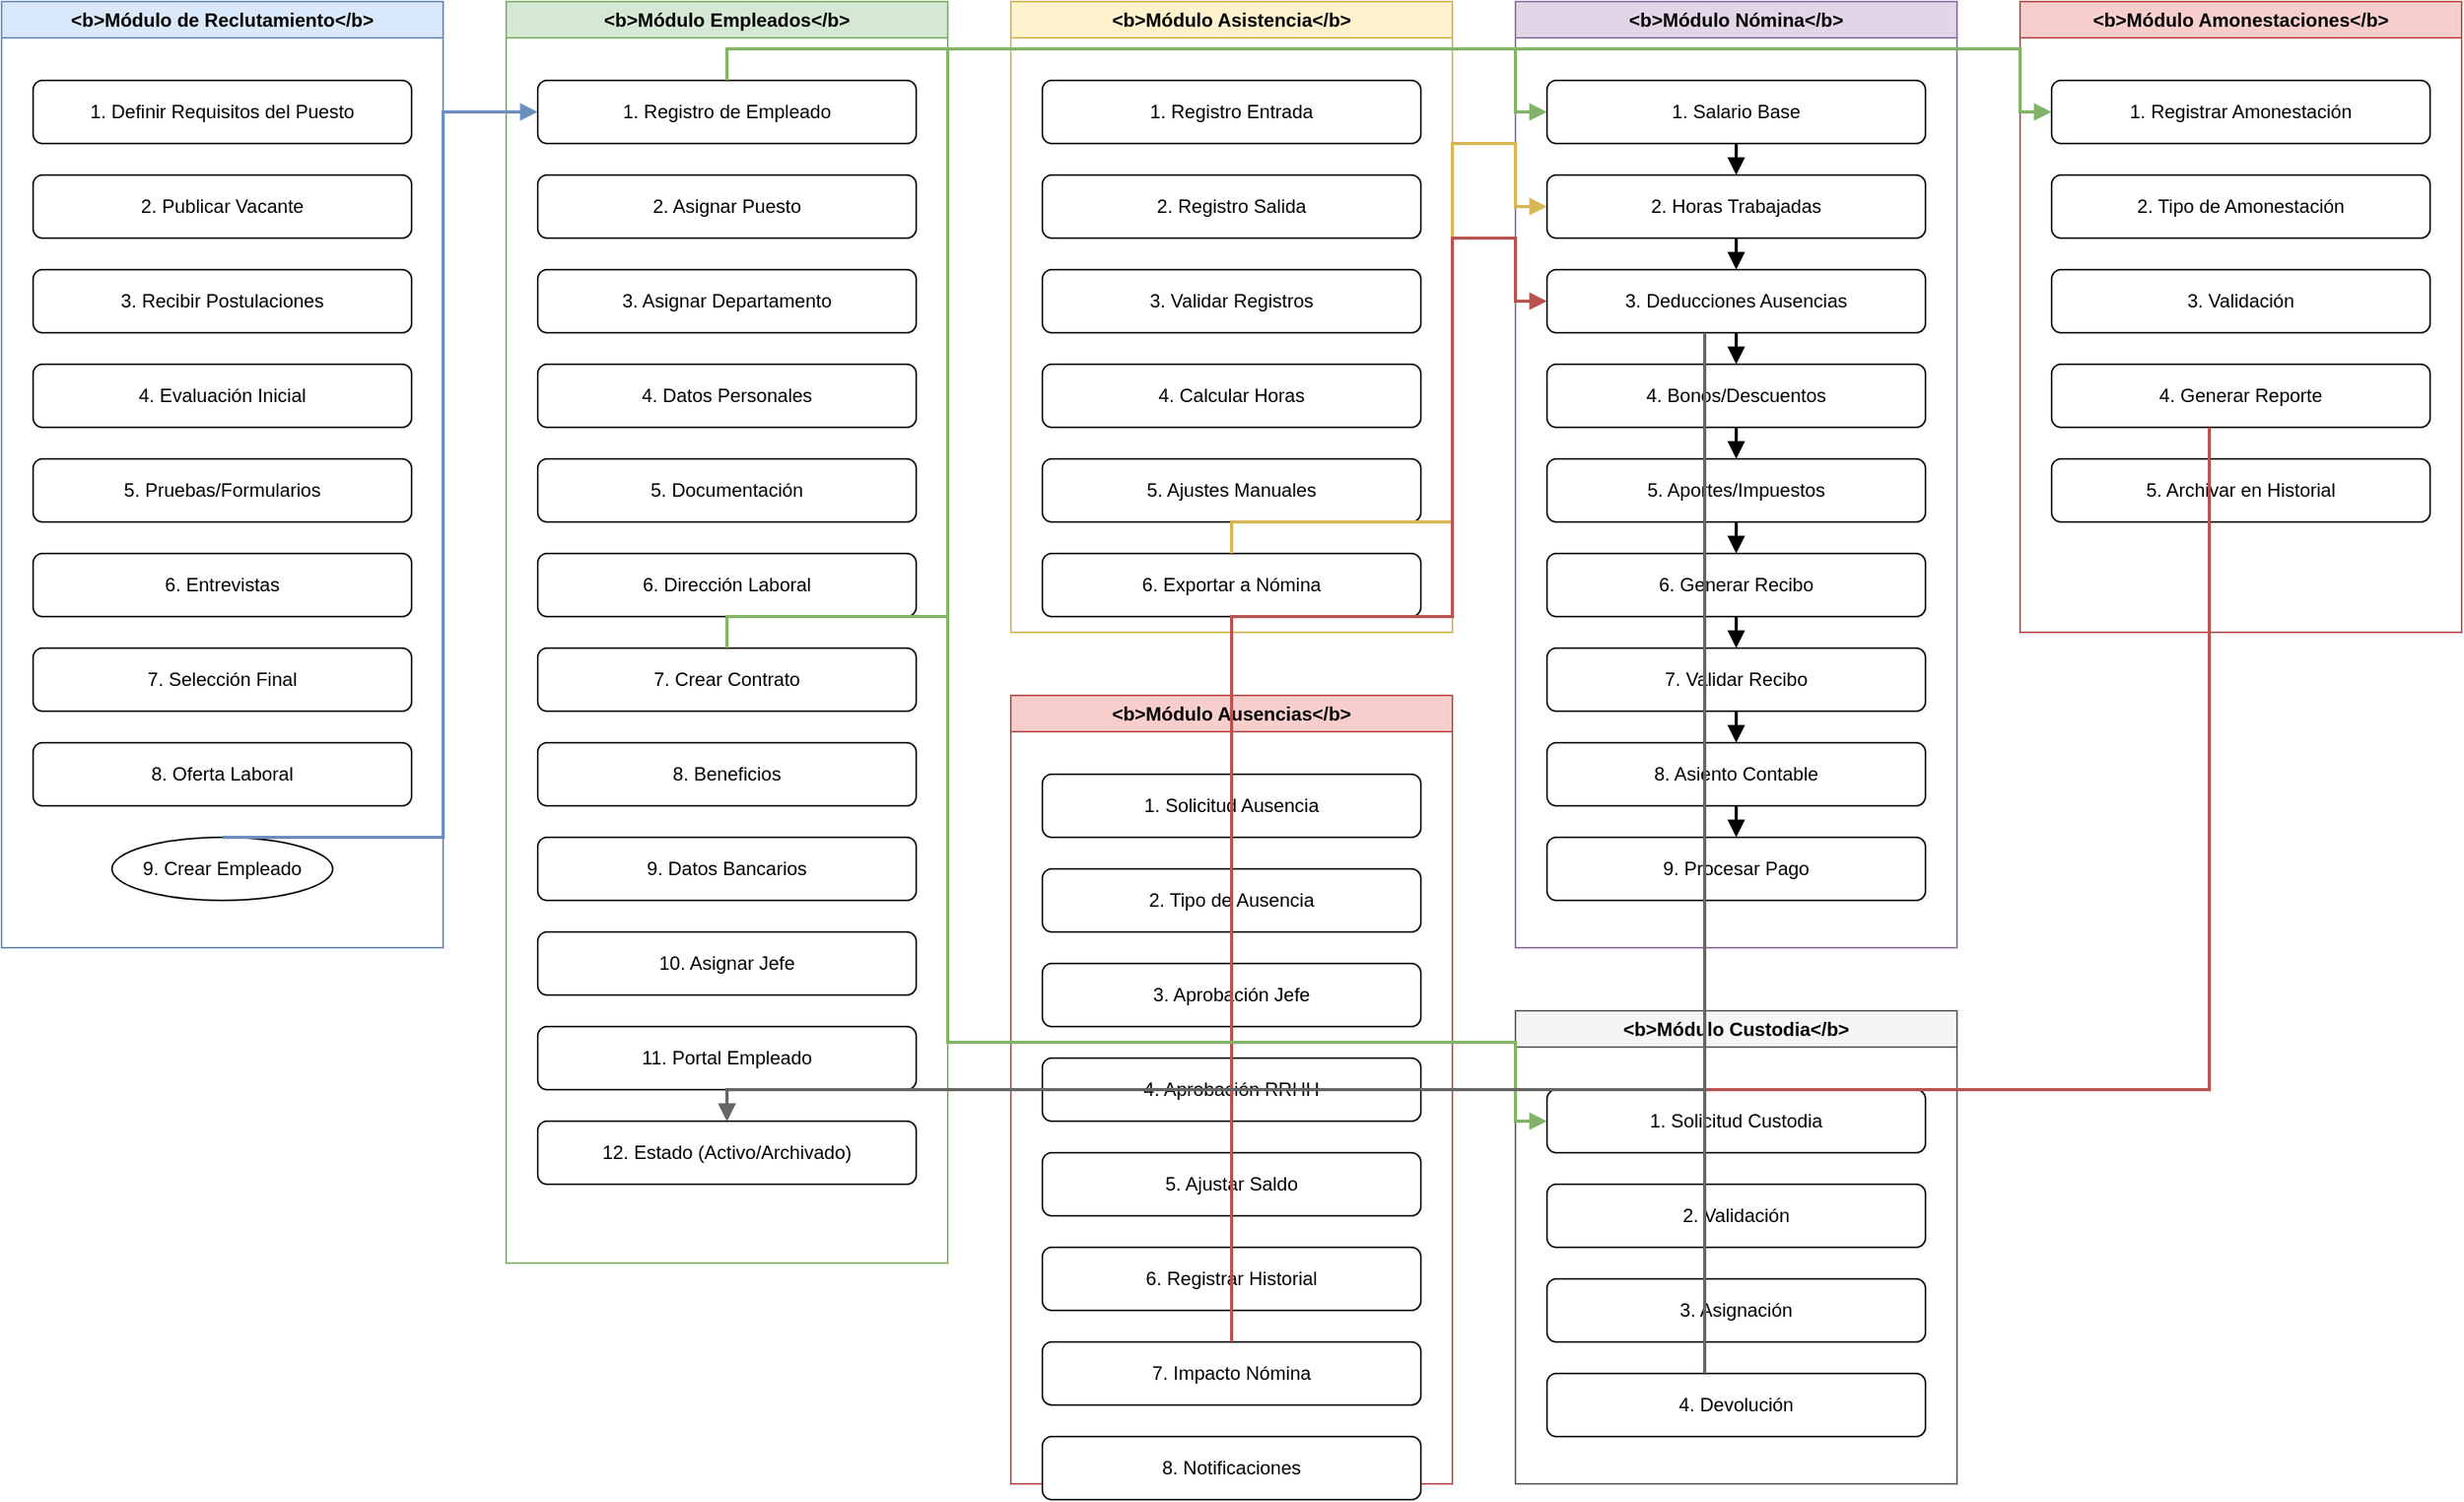 <?xml version="1.0" encoding="UTF-8"?>
<mxfile>
  <diagram name="RRHH_Odoo_Flujo_Optimizado" id="X3b9cJ5aVg2Kd97cH52v">
    <mxGraphModel dx="1660" dy="970" grid="1" gridSize="10" guides="1" tooltips="1" connect="1" arrows="1" fold="1" page="1" pageScale="1" pageWidth="1169" pageHeight="827" math="0" shadow="0">
      <root>
        <mxCell id="0" />
        <mxCell id="1" parent="0" />
        
        <!-- ==================== -->
        <!-- 🟦 MÓDULO RECLUTAMIENTO -->
        <!-- ==================== -->
        <mxCell id="reclutamiento" value="&lt;b&gt;Módulo de Reclutamiento&lt;/b&gt;" style="swimlane;whiteSpace=wrap;fillColor=#dae8fc;strokeColor=#6c8ebf;" vertex="1" parent="1">
          <mxGeometry x="40" y="40" width="280" height="600" as="geometry" />
        </mxCell>

        <!-- Procesos de Reclutamiento (vertical) -->
        <mxCell id="definir_requisitos" value="1. Definir Requisitos del Puesto" style="rounded=1;whiteSpace=wrap;" vertex="1" parent="reclutamiento">
          <mxGeometry x="20" y="50" width="240" height="40" as="geometry"/>
        </mxCell>

        <mxCell id="publicar_vacante" value="2. Publicar Vacante" style="rounded=1;whiteSpace=wrap;" vertex="1" parent="reclutamiento">
          <mxGeometry x="20" y="110" width="240" height="40" as="geometry"/>
        </mxCell>

        <mxCell id="recibir_postulaciones" value="3. Recibir Postulaciones" style="rounded=1;whiteSpace=wrap;" vertex="1" parent="reclutamiento">
          <mxGeometry x="20" y="170" width="240" height="40" as="geometry"/>
        </mxCell>

        <mxCell id="evaluar_candidatos" value="4. Evaluación Inicial" style="rounded=1;whiteSpace=wrap;" vertex="1" parent="reclutamiento">
          <mxGeometry x="20" y="230" width="240" height="40" as="geometry"/>
        </mxCell>

        <mxCell id="test_formulario" value="5. Pruebas/Formularios" style="rounded=1;whiteSpace=wrap;" vertex="1" parent="reclutamiento">
          <mxGeometry x="20" y="290" width="240" height="40" as="geometry"/>
        </mxCell>

        <mxCell id="entrevistas" value="6. Entrevistas" style="rounded=1;whiteSpace=wrap;" vertex="1" parent="reclutamiento">
          <mxGeometry x="20" y="350" width="240" height="40" as="geometry"/>
        </mxCell>

        <mxCell id="seleccion" value="7. Selección Final" style="rounded=1;whiteSpace=wrap;" vertex="1" parent="reclutamiento">
          <mxGeometry x="20" y="410" width="240" height="40" as="geometry"/>
        </mxCell>

        <mxCell id="oferta_laboral" value="8. Oferta Laboral" style="rounded=1;whiteSpace=wrap;" vertex="1" parent="reclutamiento">
          <mxGeometry x="20" y="470" width="240" height="40" as="geometry"/>
        </mxCell>

        <mxCell id="crear_empleado" value="9. Crear Empleado" style="ellipse;whiteSpace=wrap;" vertex="1" parent="reclutamiento">
          <mxGeometry x="70" y="530" width="140" height="40" as="geometry"/>
        </mxCell>

        <!-- ==================== -->
        <!-- 🟩 MÓDULO EMPLEADOS -->
        <!-- ==================== -->
        <mxCell id="empleados" value="&lt;b&gt;Módulo Empleados&lt;/b&gt;" style="swimlane;whiteSpace=wrap;fillColor=#d5e8d4;strokeColor=#82b366;" vertex="1" parent="1">
          <mxGeometry x="360" y="40" width="280" height="800" as="geometry" />
        </mxCell>

        <!-- Procesos de Empleados (vertical) -->
        <mxCell id="registro_empleado" value="1. Registro de Empleado" style="rounded=1;whiteSpace=wrap;" vertex="1" parent="empleados">
          <mxGeometry x="20" y="50" width="240" height="40" as="geometry"/>
        </mxCell>

        <mxCell id="asignacion_puesto" value="2. Asignar Puesto" style="rounded=1;whiteSpace=wrap;" vertex="1" parent="empleados">
          <mxGeometry x="20" y="110" width="240" height="40" as="geometry"/>
        </mxCell>

        <mxCell id="asignacion_departamento" value="3. Asignar Departamento" style="rounded=1;whiteSpace=wrap;" vertex="1" parent="empleados">
          <mxGeometry x="20" y="170" width="240" height="40" as="geometry"/>
        </mxCell>

        <mxCell id="carga_datos_personales" value="4. Datos Personales" style="rounded=1;whiteSpace=wrap;" vertex="1" parent="empleados">
          <mxGeometry x="20" y="230" width="240" height="40" as="geometry"/>
        </mxCell>

        <mxCell id="carga_documentacion" value="5. Documentación" style="rounded=1;whiteSpace=wrap;" vertex="1" parent="empleados">
          <mxGeometry x="20" y="290" width="240" height="40" as="geometry"/>
        </mxCell>

        <mxCell id="asignacion_direccion" value="6. Dirección Laboral" style="rounded=1;whiteSpace=wrap;" vertex="1" parent="empleados">
          <mxGeometry x="20" y="350" width="240" height="40" as="geometry"/>
        </mxCell>

        <mxCell id="creacion_contrato" value="7. Crear Contrato" style="rounded=1;whiteSpace=wrap;" vertex="1" parent="empleados">
          <mxGeometry x="20" y="410" width="240" height="40" as="geometry"/>
        </mxCell>

        <mxCell id="gestion_beneficios" value="8. Beneficios" style="rounded=1;whiteSpace=wrap;" vertex="1" parent="empleados">
          <mxGeometry x="20" y="470" width="240" height="40" as="geometry"/>
        </mxCell>

        <mxCell id="actualizacion_periodica" value="9. Datos Bancarios" style="rounded=1;whiteSpace=wrap;" vertex="1" parent="empleados">
          <mxGeometry x="20" y="530" width="240" height="40" as="geometry"/>
        </mxCell>

        <mxCell id="asignacion_responsable" value="10. Asignar Jefe" style="rounded=1;whiteSpace=wrap;" vertex="1" parent="empleados">
          <mxGeometry x="20" y="590" width="240" height="40" as="geometry"/>
        </mxCell>

        <mxCell id="activacion_portal" value="11. Portal Empleado" style="rounded=1;whiteSpace=wrap;" vertex="1" parent="empleados">
          <mxGeometry x="20" y="650" width="240" height="40" as="geometry"/>
        </mxCell>

        <mxCell id="control_cambio_estado" value="12. Estado (Activo/Archivado)" style="rounded=1;whiteSpace=wrap;" vertex="1" parent="empleados">
          <mxGeometry x="20" y="710" width="240" height="40" as="geometry"/>
        </mxCell>

        <!-- ==================== -->
        <!-- 🟨 MÓDULO ASISTENCIA -->
        <!-- ==================== -->
        <mxCell id="asistencia" value="&lt;b&gt;Módulo Asistencia&lt;/b&gt;" style="swimlane;whiteSpace=wrap;fillColor=#fff2cc;strokeColor=#d6b656;" vertex="1" parent="1">
          <mxGeometry x="680" y="40" width="280" height="400" as="geometry" />
        </mxCell>

        <!-- Procesos de Asistencia (vertical) -->
        <mxCell id="registro_entrada" value="1. Registro Entrada" style="rounded=1;whiteSpace=wrap;" vertex="1" parent="asistencia">
          <mxGeometry x="20" y="50" width="240" height="40" as="geometry"/>
        </mxCell>

        <mxCell id="registro_salida" value="2. Registro Salida" style="rounded=1;whiteSpace=wrap;" vertex="1" parent="asistencia">
          <mxGeometry x="20" y="110" width="240" height="40" as="geometry"/>
        </mxCell>

        <mxCell id="validacion_asistencia" value="3. Validar Registros" style="rounded=1;whiteSpace=wrap;" vertex="1" parent="asistencia">
          <mxGeometry x="20" y="170" width="240" height="40" as="geometry"/>
        </mxCell>

        <mxCell id="calculo_horas_trabajadas" value="4. Calcular Horas" style="rounded=1;whiteSpace=wrap;" vertex="1" parent="asistencia">
          <mxGeometry x="20" y="230" width="240" height="40" as="geometry"/>
        </mxCell>

        <mxCell id="ajuste_manual" value="5. Ajustes Manuales" style="rounded=1;whiteSpace=wrap;" vertex="1" parent="asistencia">
          <mxGeometry x="20" y="290" width="240" height="40" as="geometry"/>
        </mxCell>

        <mxCell id="exportacion_nomina" value="6. Exportar a Nómina" style="rounded=1;whiteSpace=wrap;" vertex="1" parent="asistencia">
          <mxGeometry x="20" y="350" width="240" height="40" as="geometry"/>
        </mxCell>

        <!-- ==================== -->
        <!-- 🟥 MÓDULO AUSENCIAS -->
        <!-- ==================== -->
        <mxCell id="ausencias" value="&lt;b&gt;Módulo Ausencias&lt;/b&gt;" style="swimlane;whiteSpace=wrap;fillColor=#f8cecc;strokeColor=#b85450;" vertex="1" parent="1">
          <mxGeometry x="680" y="480" width="280" height="500" as="geometry" />
        </mxCell>

        <!-- Procesos de Ausencias (vertical) -->
        <mxCell id="creacion_solicitud" value="1. Solicitud Ausencia" style="rounded=1;whiteSpace=wrap;" vertex="1" parent="ausencias">
          <mxGeometry x="20" y="50" width="240" height="40" as="geometry"/>
        </mxCell>

        <mxCell id="seleccion_tipo_ausencia" value="2. Tipo de Ausencia" style="rounded=1;whiteSpace=wrap;" vertex="1" parent="ausencias">
          <mxGeometry x="20" y="110" width="240" height="40" as="geometry"/>
        </mxCell>

        <mxCell id="validacion_responsable" value="3. Aprobación Jefe" style="rounded=1;whiteSpace=wrap;" vertex="1" parent="ausencias">
          <mxGeometry x="20" y="170" width="240" height="40" as="geometry"/>
        </mxCell>

        <mxCell id="validacion_rrhh" value="4. Aprobación RRHH" style="rounded=1;whiteSpace=wrap;" vertex="1" parent="ausencias">
          <mxGeometry x="20" y="230" width="240" height="40" as="geometry"/>
        </mxCell>

        <mxCell id="ajuste_saldo" value="5. Ajustar Saldo" style="rounded=1;whiteSpace=wrap;" vertex="1" parent="ausencias">
          <mxGeometry x="20" y="290" width="240" height="40" as="geometry"/>
        </mxCell>

        <mxCell id="registro_historial" value="6. Registrar Historial" style="rounded=1;whiteSpace=wrap;" vertex="1" parent="ausencias">
          <mxGeometry x="20" y="350" width="240" height="40" as="geometry"/>
        </mxCell>

        <mxCell id="enlace_nomina" value="7. Impacto Nómina" style="rounded=1;whiteSpace=wrap;" vertex="1" parent="ausencias">
          <mxGeometry x="20" y="410" width="240" height="40" as="geometry"/>
        </mxCell>

        <mxCell id="notificaciones" value="8. Notificaciones" style="rounded=1;whiteSpace=wrap;" vertex="1" parent="ausencias">
          <mxGeometry x="20" y="470" width="240" height="40" as="geometry"/>
        </mxCell>

        <!-- ==================== -->
        <!-- 🟪 MÓDULO NÓMINA -->
        <!-- ==================== -->
        <mxCell id="nomina" value="&lt;b&gt;Módulo Nómina&lt;/b&gt;" style="swimlane;whiteSpace=wrap;fillColor=#e1d5e7;strokeColor=#9673a6;" vertex="1" parent="1">
          <mxGeometry x="1000" y="40" width="280" height="600" as="geometry" />
        </mxCell>

        <!-- Procesos de Nómina (vertical) -->
        <mxCell id="calculo_salario_base" value="1. Salario Base" style="rounded=1;whiteSpace=wrap;" vertex="1" parent="nomina">
          <mxGeometry x="20" y="50" width="240" height="40" as="geometry"/>
        </mxCell>

        <mxCell id="inclusion_horas_trabajadas" value="2. Horas Trabajadas" style="rounded=1;whiteSpace=wrap;" vertex="1" parent="nomina">
          <mxGeometry x="20" y="110" width="240" height="40" as="geometry"/>
        </mxCell>

        <mxCell id="inclusion_ausencias" value="3. Deducciones Ausencias" style="rounded=1;whiteSpace=wrap;" vertex="1" parent="nomina">
          <mxGeometry x="20" y="170" width="240" height="40" as="geometry"/>
        </mxCell>

        <mxCell id="inclusion_inputs_adicionales" value="4. Bonos/Descuentos" style="rounded=1;whiteSpace=wrap;" vertex="1" parent="nomina">
          <mxGeometry x="20" y="230" width="240" height="40" as="geometry"/>
        </mxCell>

        <mxCell id="calculo_aportes_impuestos" value="5. Aportes/Impuestos" style="rounded=1;whiteSpace=wrap;" vertex="1" parent="nomina">
          <mxGeometry x="20" y="290" width="240" height="40" as="geometry"/>
        </mxCell>

        <mxCell id="generacion_recibo_nomina" value="6. Generar Recibo" style="rounded=1;whiteSpace=wrap;" vertex="1" parent="nomina">
          <mxGeometry x="20" y="350" width="240" height="40" as="geometry"/>
        </mxCell>

        <mxCell id="validacion_recibo" value="7. Validar Recibo" style="rounded=1;whiteSpace=wrap;" vertex="1" parent="nomina">
          <mxGeometry x="20" y="410" width="240" height="40" as="geometry"/>
        </mxCell>

        <mxCell id="generacion_asiento_contable" value="8. Asiento Contable" style="rounded=1;whiteSpace=wrap;" vertex="1" parent="nomina">
          <mxGeometry x="20" y="470" width="240" height="40" as="geometry"/>
        </mxCell>

        <mxCell id="proceso_pago" value="9. Procesar Pago" style="rounded=1;whiteSpace=wrap;" vertex="1" parent="nomina">
          <mxGeometry x="20" y="530" width="240" height="40" as="geometry"/>
        </mxCell>

        <!-- ==================== -->
        <!-- 🟫 MÓDULO CUSTODIA -->
        <!-- ==================== -->
        <mxCell id="custodia" value="&lt;b&gt;Módulo Custodia&lt;/b&gt;" style="swimlane;whiteSpace=wrap;fillColor=#f5f5f5;strokeColor=#666666;" vertex="1" parent="1">
          <mxGeometry x="1000" y="680" width="280" height="300" as="geometry" />
        </mxCell>

        <!-- Procesos de Custodia (vertical) -->
        <mxCell id="registro_solicitud_custodia" value="1. Solicitud Custodia" style="rounded=1;whiteSpace=wrap;" vertex="1" parent="custodia">
          <mxGeometry x="20" y="50" width="240" height="40" as="geometry"/>
        </mxCell>

        <mxCell id="validacion_custodia" value="2. Validación" style="rounded=1;whiteSpace=wrap;" vertex="1" parent="custodia">
          <mxGeometry x="20" y="110" width="240" height="40" as="geometry"/>
        </mxCell>

        <mxCell id="asignacion_propiedad" value="3. Asignación" style="rounded=1;whiteSpace=wrap;" vertex="1" parent="custodia">
          <mxGeometry x="20" y="170" width="240" height="40" as="geometry"/>
        </mxCell>

        <mxCell id="registro_devolucion" value="4. Devolución" style="rounded=1;whiteSpace=wrap;" vertex="1" parent="custodia">
          <mxGeometry x="20" y="230" width="240" height="40" as="geometry"/>
        </mxCell>

        <!-- ==================== -->
        <!-- 🟥 MÓDULO AMONESTACIONES -->
        <!-- ==================== -->
        <mxCell id="amonestaciones" value="&lt;b&gt;Módulo Amonestaciones&lt;/b&gt;" style="swimlane;whiteSpace=wrap;fillColor=#f8cecc;strokeColor=#b85450;" vertex="1" parent="1">
          <mxGeometry x="1320" y="40" width="280" height="400" as="geometry" />
        </mxCell>

        <!-- Procesos de Amonestaciones (vertical) -->
        <mxCell id="registro_amonestacion" value="1. Registrar Amonestación" style="rounded=1;whiteSpace=wrap;" vertex="1" parent="amonestaciones">
          <mxGeometry x="20" y="50" width="240" height="40" as="geometry"/>
        </mxCell>

        <mxCell id="definicion_tipo_amonestacion" value="2. Tipo de Amonestación" style="rounded=1;whiteSpace=wrap;" vertex="1" parent="amonestaciones">
          <mxGeometry x="20" y="110" width="240" height="40" as="geometry"/>
        </mxCell>

        <mxCell id="validacion_amonestacion" value="3. Validación" style="rounded=1;whiteSpace=wrap;" vertex="1" parent="amonestaciones">
          <mxGeometry x="20" y="170" width="240" height="40" as="geometry"/>
        </mxCell>

        <mxCell id="generacion_reporte_pdf" value="4. Generar Reporte" style="rounded=1;whiteSpace=wrap;" vertex="1" parent="amonestaciones">
          <mxGeometry x="20" y="230" width="240" height="40" as="geometry"/>
        </mxCell>

        <mxCell id="archivo_historial_empleado" value="5. Archivar en Historial" style="rounded=1;whiteSpace=wrap;" vertex="1" parent="amonestaciones">
          <mxGeometry x="20" y="290" width="240" height="40" as="geometry"/>
        </mxCell>

        <!-- ==================== -->
        <!-- 🔗 CONEXIONES PRINCIPALES -->
        <!-- ==================== -->
        
        <!-- Reclutamiento → Empleados -->
        <mxCell id="con_reclutamiento_empleados" style="edgeStyle=orthogonalEdgeStyle;rounded=0;endArrow=block;html=1;strokeColor=#6c8ebf;strokeWidth=2;" edge="1" parent="1" source="crear_empleado" target="registro_empleado">
          <mxGeometry relative="1" as="geometry">
            <mxPoint x="360" y="570" as="sourcePoint"/>
            <mxPoint x="360" y="70" as="targetPoint"/>
            <Array as="points">
              <mxPoint x="320" y="570"/>
            </Array>
          </mxGeometry>
        </mxCell>

        <!-- Empleados → Nómina -->
        <mxCell id="con_empleados_nomina_contrato" style="edgeStyle=orthogonalEdgeStyle;rounded=0;endArrow=block;html=1;strokeColor=#82b366;strokeWidth=2;" edge="1" parent="1" source="creacion_contrato" target="calculo_salario_base">
          <mxGeometry relative="1" as="geometry">
            <Array as="points">
              <mxPoint x="640" y="430"/>
              <mxPoint x="640" y="70"/>
              <mxPoint x="1000" y="70"/>
            </Array>
          </mxGeometry>
        </mxCell>

        <!-- Asistencia → Nómina -->
        <mxCell id="con_asistencia_nomina_horas" style="edgeStyle=orthogonalEdgeStyle;rounded=0;endArrow=block;html=1;strokeColor=#d6b656;strokeWidth=2;" edge="1" parent="1" source="exportacion_nomina" target="inclusion_horas_trabajadas">
          <mxGeometry relative="1" as="geometry">
            <Array as="points">
              <mxPoint x="960" y="370"/>
              <mxPoint x="960" y="130"/>
              <mxPoint x="1000" y="130"/>
            </Array>
          </mxGeometry>
        </mxCell>

        <!-- Ausencias → Nómina -->
        <mxCell id="con_ausencias_nomina_dias" style="edgeStyle=orthogonalEdgeStyle;rounded=0;endArrow=block;html=1;strokeColor=#b85450;strokeWidth=2;" edge="1" parent="1" source="enlace_nomina" target="inclusion_ausencias">
          <mxGeometry relative="1" as="geometry">
            <Array as="points">
              <mxPoint x="960" y="430"/>
              <mxPoint x="960" y="190"/>
              <mxPoint x="1000" y="190"/>
            </Array>
          </mxGeometry>
        </mxCell>

        <!-- Empleados → Amonestaciones -->
        <mxCell id="con_empleado_amonestaciones" style="edgeStyle=orthogonalEdgeStyle;rounded=0;endArrow=block;html=1;strokeColor=#82b366;strokeWidth=2;" edge="1" parent="1" source="registro_empleado" target="registro_amonestacion">
          <mxGeometry relative="1" as="geometry">
            <Array as="points">
              <mxPoint x="640" y="70"/>
              <mxPoint x="640" y="70"/>
              <mxPoint x="1320" y="70"/>
            </Array>
          </mxGeometry>
        </mxCell>

        <!-- Amonestaciones → Empleados -->
        <mxCell id="con_amonestaciones_historial" style="edgeStyle=orthogonalEdgeStyle;rounded=0;endArrow=block;html=1;strokeColor=#b85450;strokeWidth=2;" edge="1" parent="1" source="archivo_historial_empleado" target="control_cambio_estado">
          <mxGeometry relative="1" as="geometry">
            <Array as="points">
              <mxPoint x="1440" y="310"/>
              <mxPoint x="1440" y="730"/>
              <mxPoint x="640" y="730"/>
            </Array>
          </mxGeometry>
        </mxCell>

        <!-- Empleados → Custodia -->
        <mxCell id="con_empleado_custodia" style="edgeStyle=orthogonalEdgeStyle;rounded=0;endArrow=block;html=1;strokeColor=#82b366;strokeWidth=2;" edge="1" parent="1" source="registro_empleado" target="registro_solicitud_custodia">
          <mxGeometry relative="1" as="geometry">
            <Array as="points">
              <mxPoint x="640" y="70"/>
              <mxPoint x="640" y="700"/>
              <mxPoint x="1000" y="700"/>
            </Array>
          </mxGeometry>
        </mxCell>

        <!-- Custodia → Empleados -->
        <mxCell id="con_custodia_estado" style="edgeStyle=orthogonalEdgeStyle;rounded=0;endArrow=block;html=1;strokeColor=#666666;strokeWidth=2;" edge="1" parent="1" source="registro_devolucion" target="control_cambio_estado">
          <mxGeometry relative="1" as="geometry">
            <Array as="points">
              <mxPoint x="1120" y="250"/>
              <mxPoint x="1120" y="730"/>
              <mxPoint x="640" y="730"/>
            </Array>
          </mxGeometry>
        </mxCell>

        <!-- ==================== -->
        <!-- CONEXIONES INTERNAS NÓMINA -->
        <!-- ==================== -->
        <mxCell id="con_salario_horas" style="edgeStyle=orthogonalEdgeStyle;rounded=0;endArrow=block;html=1;strokeWidth=2;" edge="1" parent="1" source="calculo_salario_base" target="inclusion_horas_trabajadas">
          <mxGeometry relative="1" as="geometry"/>
        </mxCell>

        <mxCell id="con_horas_ausencias" style="edgeStyle=orthogonalEdgeStyle;rounded=0;endArrow=block;html=1;strokeWidth=2;" edge="1" parent="1" source="inclusion_horas_trabajadas" target="inclusion_ausencias">
          <mxGeometry relative="1" as="geometry"/>
        </mxCell>

        <mxCell id="con_ausencias_inputs" style="edgeStyle=orthogonalEdgeStyle;rounded=0;endArrow=block;html=1;strokeWidth=2;" edge="1" parent="1" source="inclusion_ausencias" target="inclusion_inputs_adicionales">
          <mxGeometry relative="1" as="geometry"/>
        </mxCell>

        <mxCell id="con_inputs_aportes" style="edgeStyle=orthogonalEdgeStyle;rounded=0;endArrow=block;html=1;strokeWidth=2;" edge="1" parent="1" source="inclusion_inputs_adicionales" target="calculo_aportes_impuestos">
          <mxGeometry relative="1" as="geometry"/>
        </mxCell>

        <mxCell id="con_aportes_recibo" style="edgeStyle=orthogonalEdgeStyle;rounded=0;endArrow=block;html=1;strokeWidth=2;" edge="1" parent="1" source="calculo_aportes_impuestos" target="generacion_recibo_nomina">
          <mxGeometry relative="1" as="geometry"/>
        </mxCell>

        <mxCell id="con_recibo_validacion" style="edgeStyle=orthogonalEdgeStyle;rounded=0;endArrow=block;html=1;strokeWidth=2;" edge="1" parent="1" source="generacion_recibo_nomina" target="validacion_recibo">
          <mxGeometry relative="1" as="geometry"/>
        </mxCell>

        <mxCell id="con_validacion_asiento" style="edgeStyle=orthogonalEdgeStyle;rounded=0;endArrow=block;html=1;strokeWidth=2;" edge="1" parent="1" source="validacion_recibo" target="generacion_asiento_contable">
          <mxGeometry relative="1" as="geometry"/>
        </mxCell>

        <mxCell id="con_asiento_pago" style="edgeStyle=orthogonalEdgeStyle;rounded=0;endArrow=block;html=1;strokeWidth=2;" edge="1" parent="1" source="generacion_asiento_contable" target="proceso_pago">
          <mxGeometry relative="1" as="geometry"/>
        </mxCell>
      </root>
    </mxGraphModel>
  </diagram>
</mxfile>
